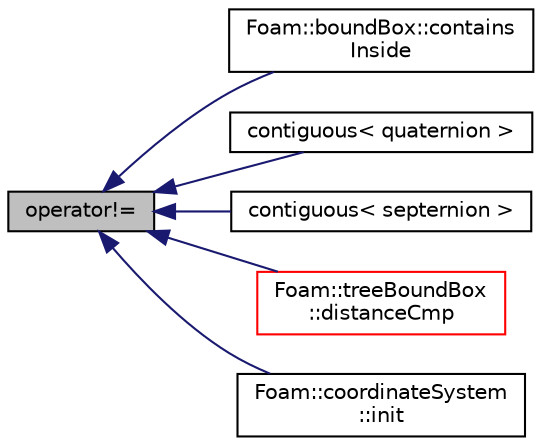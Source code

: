 digraph "operator!="
{
  bgcolor="transparent";
  edge [fontname="Helvetica",fontsize="10",labelfontname="Helvetica",labelfontsize="10"];
  node [fontname="Helvetica",fontsize="10",shape=record];
  rankdir="LR";
  Node1 [label="operator!=",height=0.2,width=0.4,color="black", fillcolor="grey75", style="filled", fontcolor="black"];
  Node1 -> Node2 [dir="back",color="midnightblue",fontsize="10",style="solid",fontname="Helvetica"];
  Node2 [label="Foam::boundBox::contains\lInside",height=0.2,width=0.4,color="black",URL="$a00154.html#ae6928d5ceebf1574c8d19321b3438606",tooltip="Contains point? (inside only) "];
  Node1 -> Node3 [dir="back",color="midnightblue",fontsize="10",style="solid",fontname="Helvetica"];
  Node3 [label="contiguous\< quaternion \>",height=0.2,width=0.4,color="black",URL="$a10974.html#a3eec73f3778b018e92f7190be4a6eb92",tooltip="Data associated with quaternion type are contiguous. "];
  Node1 -> Node4 [dir="back",color="midnightblue",fontsize="10",style="solid",fontname="Helvetica"];
  Node4 [label="contiguous\< septernion \>",height=0.2,width=0.4,color="black",URL="$a10974.html#af4b73ee820f019d5f7359f07d1cf2d6b",tooltip="Data associated with septernion type are contiguous. "];
  Node1 -> Node5 [dir="back",color="midnightblue",fontsize="10",style="solid",fontname="Helvetica"];
  Node5 [label="Foam::treeBoundBox\l::distanceCmp",height=0.2,width=0.4,color="red",URL="$a02746.html#aa1d53d0882e85fc6e0c80a386c008d5d",tooltip="Compare distance to point with other bounding box. "];
  Node1 -> Node6 [dir="back",color="midnightblue",fontsize="10",style="solid",fontname="Helvetica"];
  Node6 [label="Foam::coordinateSystem\l::init",height=0.2,width=0.4,color="black",URL="$a00409.html#a92073d939928f78b4df907700e58b486",tooltip="Init from dictionary. "];
}
